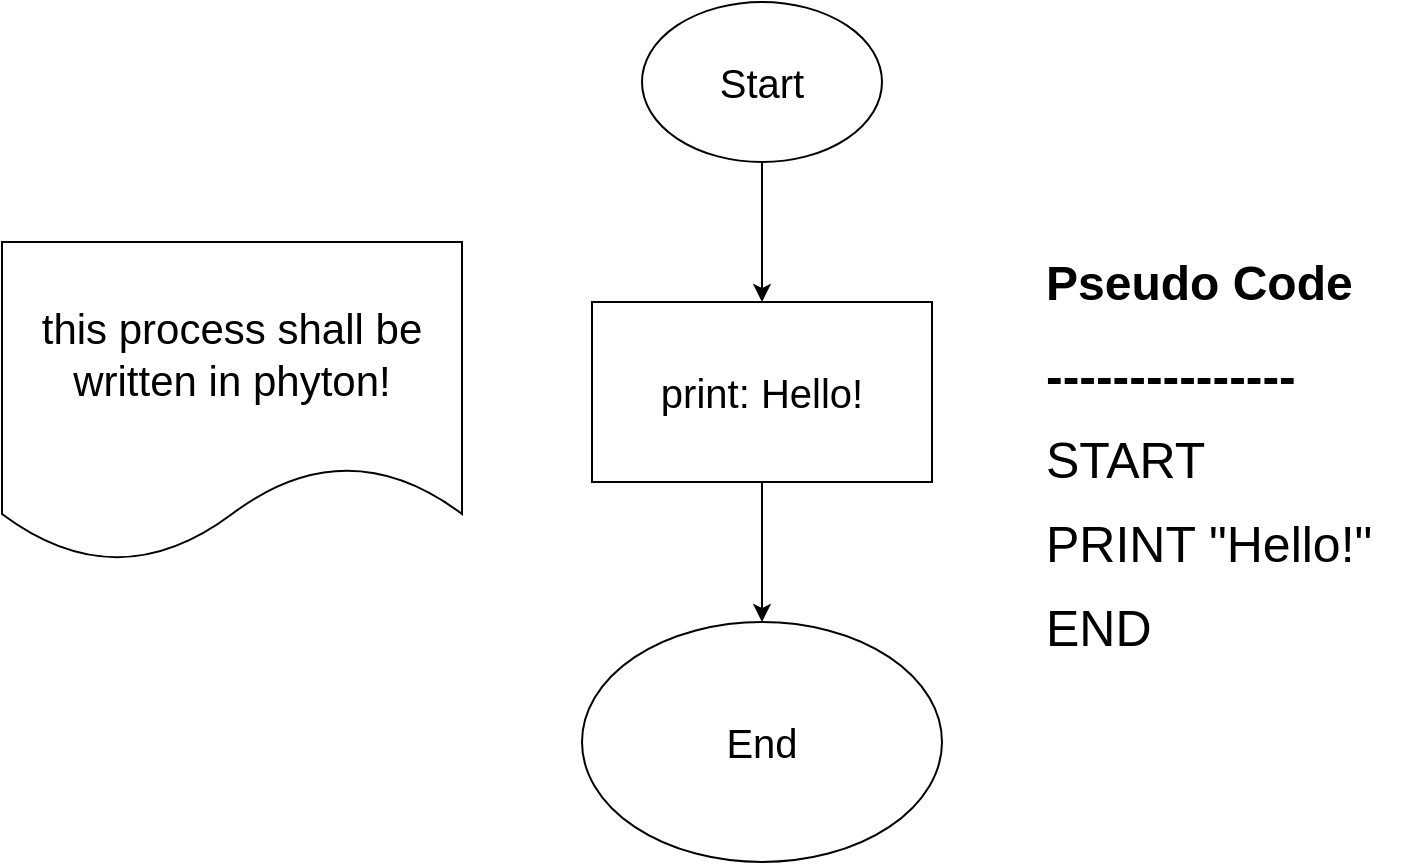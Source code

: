 <mxfile version="28.1.2">
  <diagram name="Seite-1" id="qfYk1F9ai-LoV5AjmqRV">
    <mxGraphModel dx="1426" dy="841" grid="1" gridSize="10" guides="1" tooltips="1" connect="1" arrows="1" fold="1" page="1" pageScale="1" pageWidth="827" pageHeight="1169" math="0" shadow="0">
      <root>
        <mxCell id="0" />
        <mxCell id="1" parent="0" />
        <mxCell id="YaV_fr73XQ7WUr0vQ3El-3" value="" style="edgeStyle=orthogonalEdgeStyle;rounded=0;orthogonalLoop=1;jettySize=auto;html=1;" edge="1" parent="1" source="YaV_fr73XQ7WUr0vQ3El-1" target="YaV_fr73XQ7WUr0vQ3El-2">
          <mxGeometry relative="1" as="geometry" />
        </mxCell>
        <mxCell id="YaV_fr73XQ7WUr0vQ3El-1" value="&lt;font style=&quot;font-size: 20px;&quot;&gt;Start&lt;/font&gt;" style="ellipse;whiteSpace=wrap;html=1;" vertex="1" parent="1">
          <mxGeometry x="390" y="50" width="120" height="80" as="geometry" />
        </mxCell>
        <mxCell id="YaV_fr73XQ7WUr0vQ3El-5" value="" style="edgeStyle=orthogonalEdgeStyle;rounded=0;orthogonalLoop=1;jettySize=auto;html=1;" edge="1" parent="1" source="YaV_fr73XQ7WUr0vQ3El-2" target="YaV_fr73XQ7WUr0vQ3El-4">
          <mxGeometry relative="1" as="geometry" />
        </mxCell>
        <mxCell id="YaV_fr73XQ7WUr0vQ3El-2" value="&lt;font style=&quot;font-size: 20px;&quot;&gt;print: Hello!&lt;/font&gt;" style="rounded=0;whiteSpace=wrap;html=1;" vertex="1" parent="1">
          <mxGeometry x="365" y="200" width="170" height="90" as="geometry" />
        </mxCell>
        <mxCell id="YaV_fr73XQ7WUr0vQ3El-4" value="&lt;font style=&quot;font-size: 20px;&quot;&gt;End&lt;/font&gt;" style="ellipse;whiteSpace=wrap;html=1;" vertex="1" parent="1">
          <mxGeometry x="360" y="360" width="180" height="120" as="geometry" />
        </mxCell>
        <mxCell id="YaV_fr73XQ7WUr0vQ3El-6" value="&lt;font style=&quot;font-size: 21px;&quot;&gt;this process shall be written in phyton!&lt;/font&gt;" style="shape=document;whiteSpace=wrap;html=1;boundedLbl=1;" vertex="1" parent="1">
          <mxGeometry x="70" y="170" width="230" height="160" as="geometry" />
        </mxCell>
        <mxCell id="YaV_fr73XQ7WUr0vQ3El-8" value="&lt;h1 style=&quot;margin-top: 0px;&quot;&gt;Pseudo Code&lt;/h1&gt;&lt;p&gt;&lt;b&gt;&lt;font style=&quot;font-size: 25px;&quot;&gt;---------------&lt;/font&gt;&lt;/b&gt;&lt;/p&gt;&lt;p&gt;&lt;font style=&quot;font-size: 25px;&quot;&gt;START&lt;/font&gt;&lt;/p&gt;&lt;p&gt;&lt;font style=&quot;font-size: 25px;&quot;&gt;PRINT &quot;Hello!&quot;&lt;/font&gt;&lt;/p&gt;&lt;p&gt;&lt;span style=&quot;font-size: 25px;&quot;&gt;END&lt;/span&gt;&lt;/p&gt;" style="text;html=1;whiteSpace=wrap;overflow=hidden;rounded=0;" vertex="1" parent="1">
          <mxGeometry x="590" y="170" width="180" height="230" as="geometry" />
        </mxCell>
      </root>
    </mxGraphModel>
  </diagram>
</mxfile>
